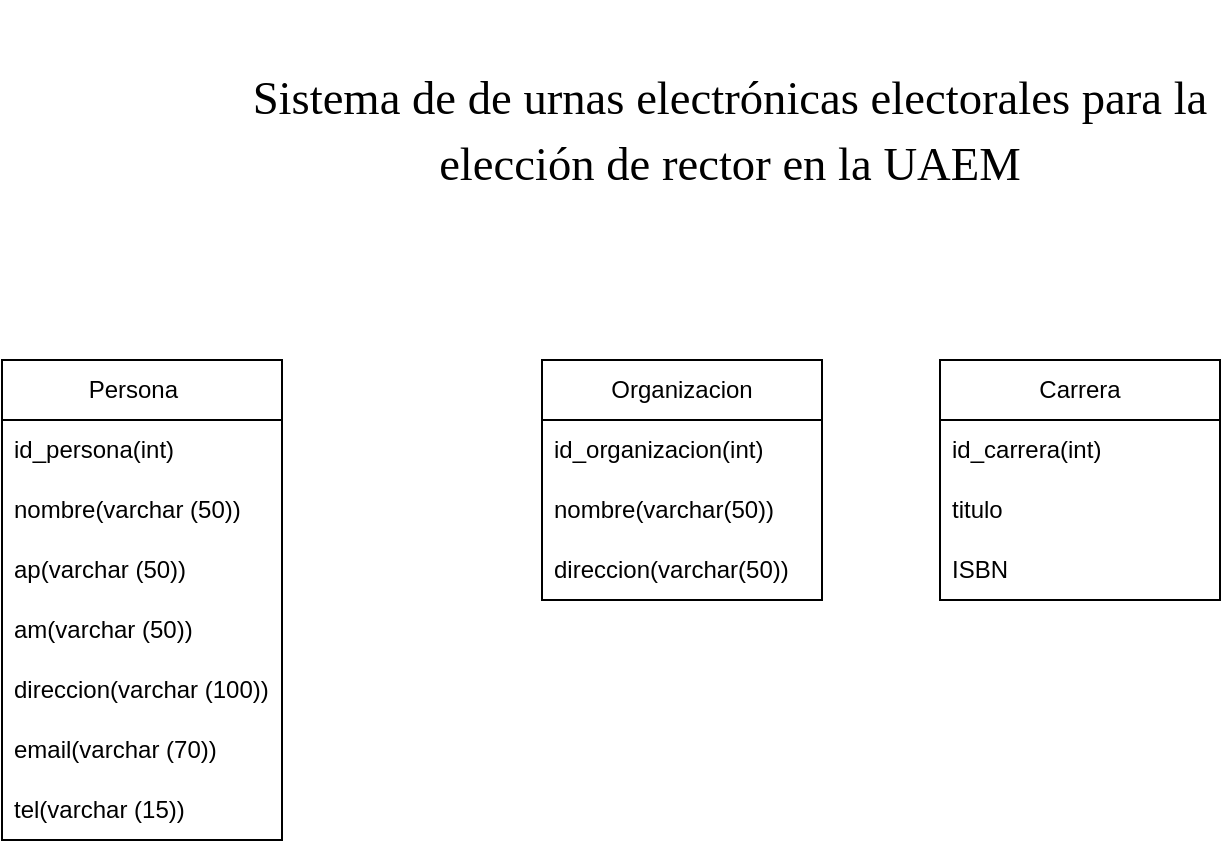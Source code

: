 <mxfile version="24.7.17">
  <diagram name="Página-1" id="ZESvHFQFA6Nktnz29sru">
    <mxGraphModel dx="1218" dy="823" grid="1" gridSize="10" guides="1" tooltips="1" connect="1" arrows="1" fold="1" page="1" pageScale="1" pageWidth="827" pageHeight="1169" math="0" shadow="0">
      <root>
        <mxCell id="0" />
        <mxCell id="1" parent="0" />
        <mxCell id="9UQlHMel0eSpgDiuG_w1-1" value="&lt;blockquote style=&quot;margin: 0 0 0 40px; border: none; padding: 0px;&quot;&gt;&lt;span id=&quot;docs-internal-guid-4a916840-7fff-700b-f2bb-add1c65270a2&quot;&gt;&lt;p style=&quot;line-height: 1.38; margin-top: 0pt; margin-bottom: 0pt;&quot; dir=&quot;ltr&quot;&gt;&lt;span style=&quot;font-size: 17.5pt; font-family: Comfortaa, cursive; font-variant-numeric: normal; font-variant-east-asian: normal; font-variant-alternates: normal; font-variant-position: normal; vertical-align: baseline; white-space-collapse: preserve;&quot;&gt;Sistema de de urnas electrónicas electorales para la elección de rector en la UAEM&lt;/span&gt;&lt;/p&gt;&lt;/span&gt;&lt;/blockquote&gt;" style="text;html=1;align=center;verticalAlign=middle;whiteSpace=wrap;rounded=0;fontSize=23;" vertex="1" parent="1">
          <mxGeometry x="149" y="60" width="530" height="130" as="geometry" />
        </mxCell>
        <mxCell id="9UQlHMel0eSpgDiuG_w1-2" value="Persona&lt;span style=&quot;white-space: pre;&quot;&gt;&#x9;&lt;/span&gt;" style="swimlane;fontStyle=0;childLayout=stackLayout;horizontal=1;startSize=30;horizontalStack=0;resizeParent=1;resizeParentMax=0;resizeLast=0;collapsible=1;marginBottom=0;whiteSpace=wrap;html=1;" vertex="1" parent="1">
          <mxGeometry x="70" y="240" width="140" height="240" as="geometry" />
        </mxCell>
        <mxCell id="9UQlHMel0eSpgDiuG_w1-3" value="id_persona(int)" style="text;strokeColor=none;fillColor=none;align=left;verticalAlign=middle;spacingLeft=4;spacingRight=4;overflow=hidden;points=[[0,0.5],[1,0.5]];portConstraint=eastwest;rotatable=0;whiteSpace=wrap;html=1;" vertex="1" parent="9UQlHMel0eSpgDiuG_w1-2">
          <mxGeometry y="30" width="140" height="30" as="geometry" />
        </mxCell>
        <mxCell id="9UQlHMel0eSpgDiuG_w1-4" value="nombre(varchar (50))" style="text;strokeColor=none;fillColor=none;align=left;verticalAlign=middle;spacingLeft=4;spacingRight=4;overflow=hidden;points=[[0,0.5],[1,0.5]];portConstraint=eastwest;rotatable=0;whiteSpace=wrap;html=1;" vertex="1" parent="9UQlHMel0eSpgDiuG_w1-2">
          <mxGeometry y="60" width="140" height="30" as="geometry" />
        </mxCell>
        <mxCell id="9UQlHMel0eSpgDiuG_w1-6" value="ap(varchar (50))" style="text;strokeColor=none;fillColor=none;align=left;verticalAlign=middle;spacingLeft=4;spacingRight=4;overflow=hidden;points=[[0,0.5],[1,0.5]];portConstraint=eastwest;rotatable=0;whiteSpace=wrap;html=1;" vertex="1" parent="9UQlHMel0eSpgDiuG_w1-2">
          <mxGeometry y="90" width="140" height="30" as="geometry" />
        </mxCell>
        <mxCell id="9UQlHMel0eSpgDiuG_w1-7" value="am(varchar (50))" style="text;strokeColor=none;fillColor=none;align=left;verticalAlign=middle;spacingLeft=4;spacingRight=4;overflow=hidden;points=[[0,0.5],[1,0.5]];portConstraint=eastwest;rotatable=0;whiteSpace=wrap;html=1;" vertex="1" parent="9UQlHMel0eSpgDiuG_w1-2">
          <mxGeometry y="120" width="140" height="30" as="geometry" />
        </mxCell>
        <mxCell id="9UQlHMel0eSpgDiuG_w1-8" value="direccion(varchar (100))" style="text;strokeColor=none;fillColor=none;align=left;verticalAlign=middle;spacingLeft=4;spacingRight=4;overflow=hidden;points=[[0,0.5],[1,0.5]];portConstraint=eastwest;rotatable=0;whiteSpace=wrap;html=1;" vertex="1" parent="9UQlHMel0eSpgDiuG_w1-2">
          <mxGeometry y="150" width="140" height="30" as="geometry" />
        </mxCell>
        <mxCell id="9UQlHMel0eSpgDiuG_w1-9" value="email(varchar (70))" style="text;strokeColor=none;fillColor=none;align=left;verticalAlign=middle;spacingLeft=4;spacingRight=4;overflow=hidden;points=[[0,0.5],[1,0.5]];portConstraint=eastwest;rotatable=0;whiteSpace=wrap;html=1;" vertex="1" parent="9UQlHMel0eSpgDiuG_w1-2">
          <mxGeometry y="180" width="140" height="30" as="geometry" />
        </mxCell>
        <mxCell id="9UQlHMel0eSpgDiuG_w1-10" value="tel(varchar (15))" style="text;strokeColor=none;fillColor=none;align=left;verticalAlign=middle;spacingLeft=4;spacingRight=4;overflow=hidden;points=[[0,0.5],[1,0.5]];portConstraint=eastwest;rotatable=0;whiteSpace=wrap;html=1;" vertex="1" parent="9UQlHMel0eSpgDiuG_w1-2">
          <mxGeometry y="210" width="140" height="30" as="geometry" />
        </mxCell>
        <mxCell id="9UQlHMel0eSpgDiuG_w1-11" value="Organizacion" style="swimlane;fontStyle=0;childLayout=stackLayout;horizontal=1;startSize=30;horizontalStack=0;resizeParent=1;resizeParentMax=0;resizeLast=0;collapsible=1;marginBottom=0;whiteSpace=wrap;html=1;" vertex="1" parent="1">
          <mxGeometry x="340" y="240" width="140" height="120" as="geometry" />
        </mxCell>
        <mxCell id="9UQlHMel0eSpgDiuG_w1-12" value="id_organizacion(int)" style="text;strokeColor=none;fillColor=none;align=left;verticalAlign=middle;spacingLeft=4;spacingRight=4;overflow=hidden;points=[[0,0.5],[1,0.5]];portConstraint=eastwest;rotatable=0;whiteSpace=wrap;html=1;" vertex="1" parent="9UQlHMel0eSpgDiuG_w1-11">
          <mxGeometry y="30" width="140" height="30" as="geometry" />
        </mxCell>
        <mxCell id="9UQlHMel0eSpgDiuG_w1-13" value="nombre(varchar(50))" style="text;strokeColor=none;fillColor=none;align=left;verticalAlign=middle;spacingLeft=4;spacingRight=4;overflow=hidden;points=[[0,0.5],[1,0.5]];portConstraint=eastwest;rotatable=0;whiteSpace=wrap;html=1;" vertex="1" parent="9UQlHMel0eSpgDiuG_w1-11">
          <mxGeometry y="60" width="140" height="30" as="geometry" />
        </mxCell>
        <mxCell id="9UQlHMel0eSpgDiuG_w1-14" value="direccion(varchar(50))" style="text;strokeColor=none;fillColor=none;align=left;verticalAlign=middle;spacingLeft=4;spacingRight=4;overflow=hidden;points=[[0,0.5],[1,0.5]];portConstraint=eastwest;rotatable=0;whiteSpace=wrap;html=1;" vertex="1" parent="9UQlHMel0eSpgDiuG_w1-11">
          <mxGeometry y="90" width="140" height="30" as="geometry" />
        </mxCell>
        <mxCell id="9UQlHMel0eSpgDiuG_w1-15" value="Carrera" style="swimlane;fontStyle=0;childLayout=stackLayout;horizontal=1;startSize=30;horizontalStack=0;resizeParent=1;resizeParentMax=0;resizeLast=0;collapsible=1;marginBottom=0;whiteSpace=wrap;html=1;" vertex="1" parent="1">
          <mxGeometry x="539" y="240" width="140" height="120" as="geometry" />
        </mxCell>
        <mxCell id="9UQlHMel0eSpgDiuG_w1-16" value="id_carrera(int)" style="text;strokeColor=none;fillColor=none;align=left;verticalAlign=middle;spacingLeft=4;spacingRight=4;overflow=hidden;points=[[0,0.5],[1,0.5]];portConstraint=eastwest;rotatable=0;whiteSpace=wrap;html=1;" vertex="1" parent="9UQlHMel0eSpgDiuG_w1-15">
          <mxGeometry y="30" width="140" height="30" as="geometry" />
        </mxCell>
        <mxCell id="9UQlHMel0eSpgDiuG_w1-17" value="titulo" style="text;strokeColor=none;fillColor=none;align=left;verticalAlign=middle;spacingLeft=4;spacingRight=4;overflow=hidden;points=[[0,0.5],[1,0.5]];portConstraint=eastwest;rotatable=0;whiteSpace=wrap;html=1;" vertex="1" parent="9UQlHMel0eSpgDiuG_w1-15">
          <mxGeometry y="60" width="140" height="30" as="geometry" />
        </mxCell>
        <mxCell id="9UQlHMel0eSpgDiuG_w1-18" value="ISBN" style="text;strokeColor=none;fillColor=none;align=left;verticalAlign=middle;spacingLeft=4;spacingRight=4;overflow=hidden;points=[[0,0.5],[1,0.5]];portConstraint=eastwest;rotatable=0;whiteSpace=wrap;html=1;" vertex="1" parent="9UQlHMel0eSpgDiuG_w1-15">
          <mxGeometry y="90" width="140" height="30" as="geometry" />
        </mxCell>
      </root>
    </mxGraphModel>
  </diagram>
</mxfile>
